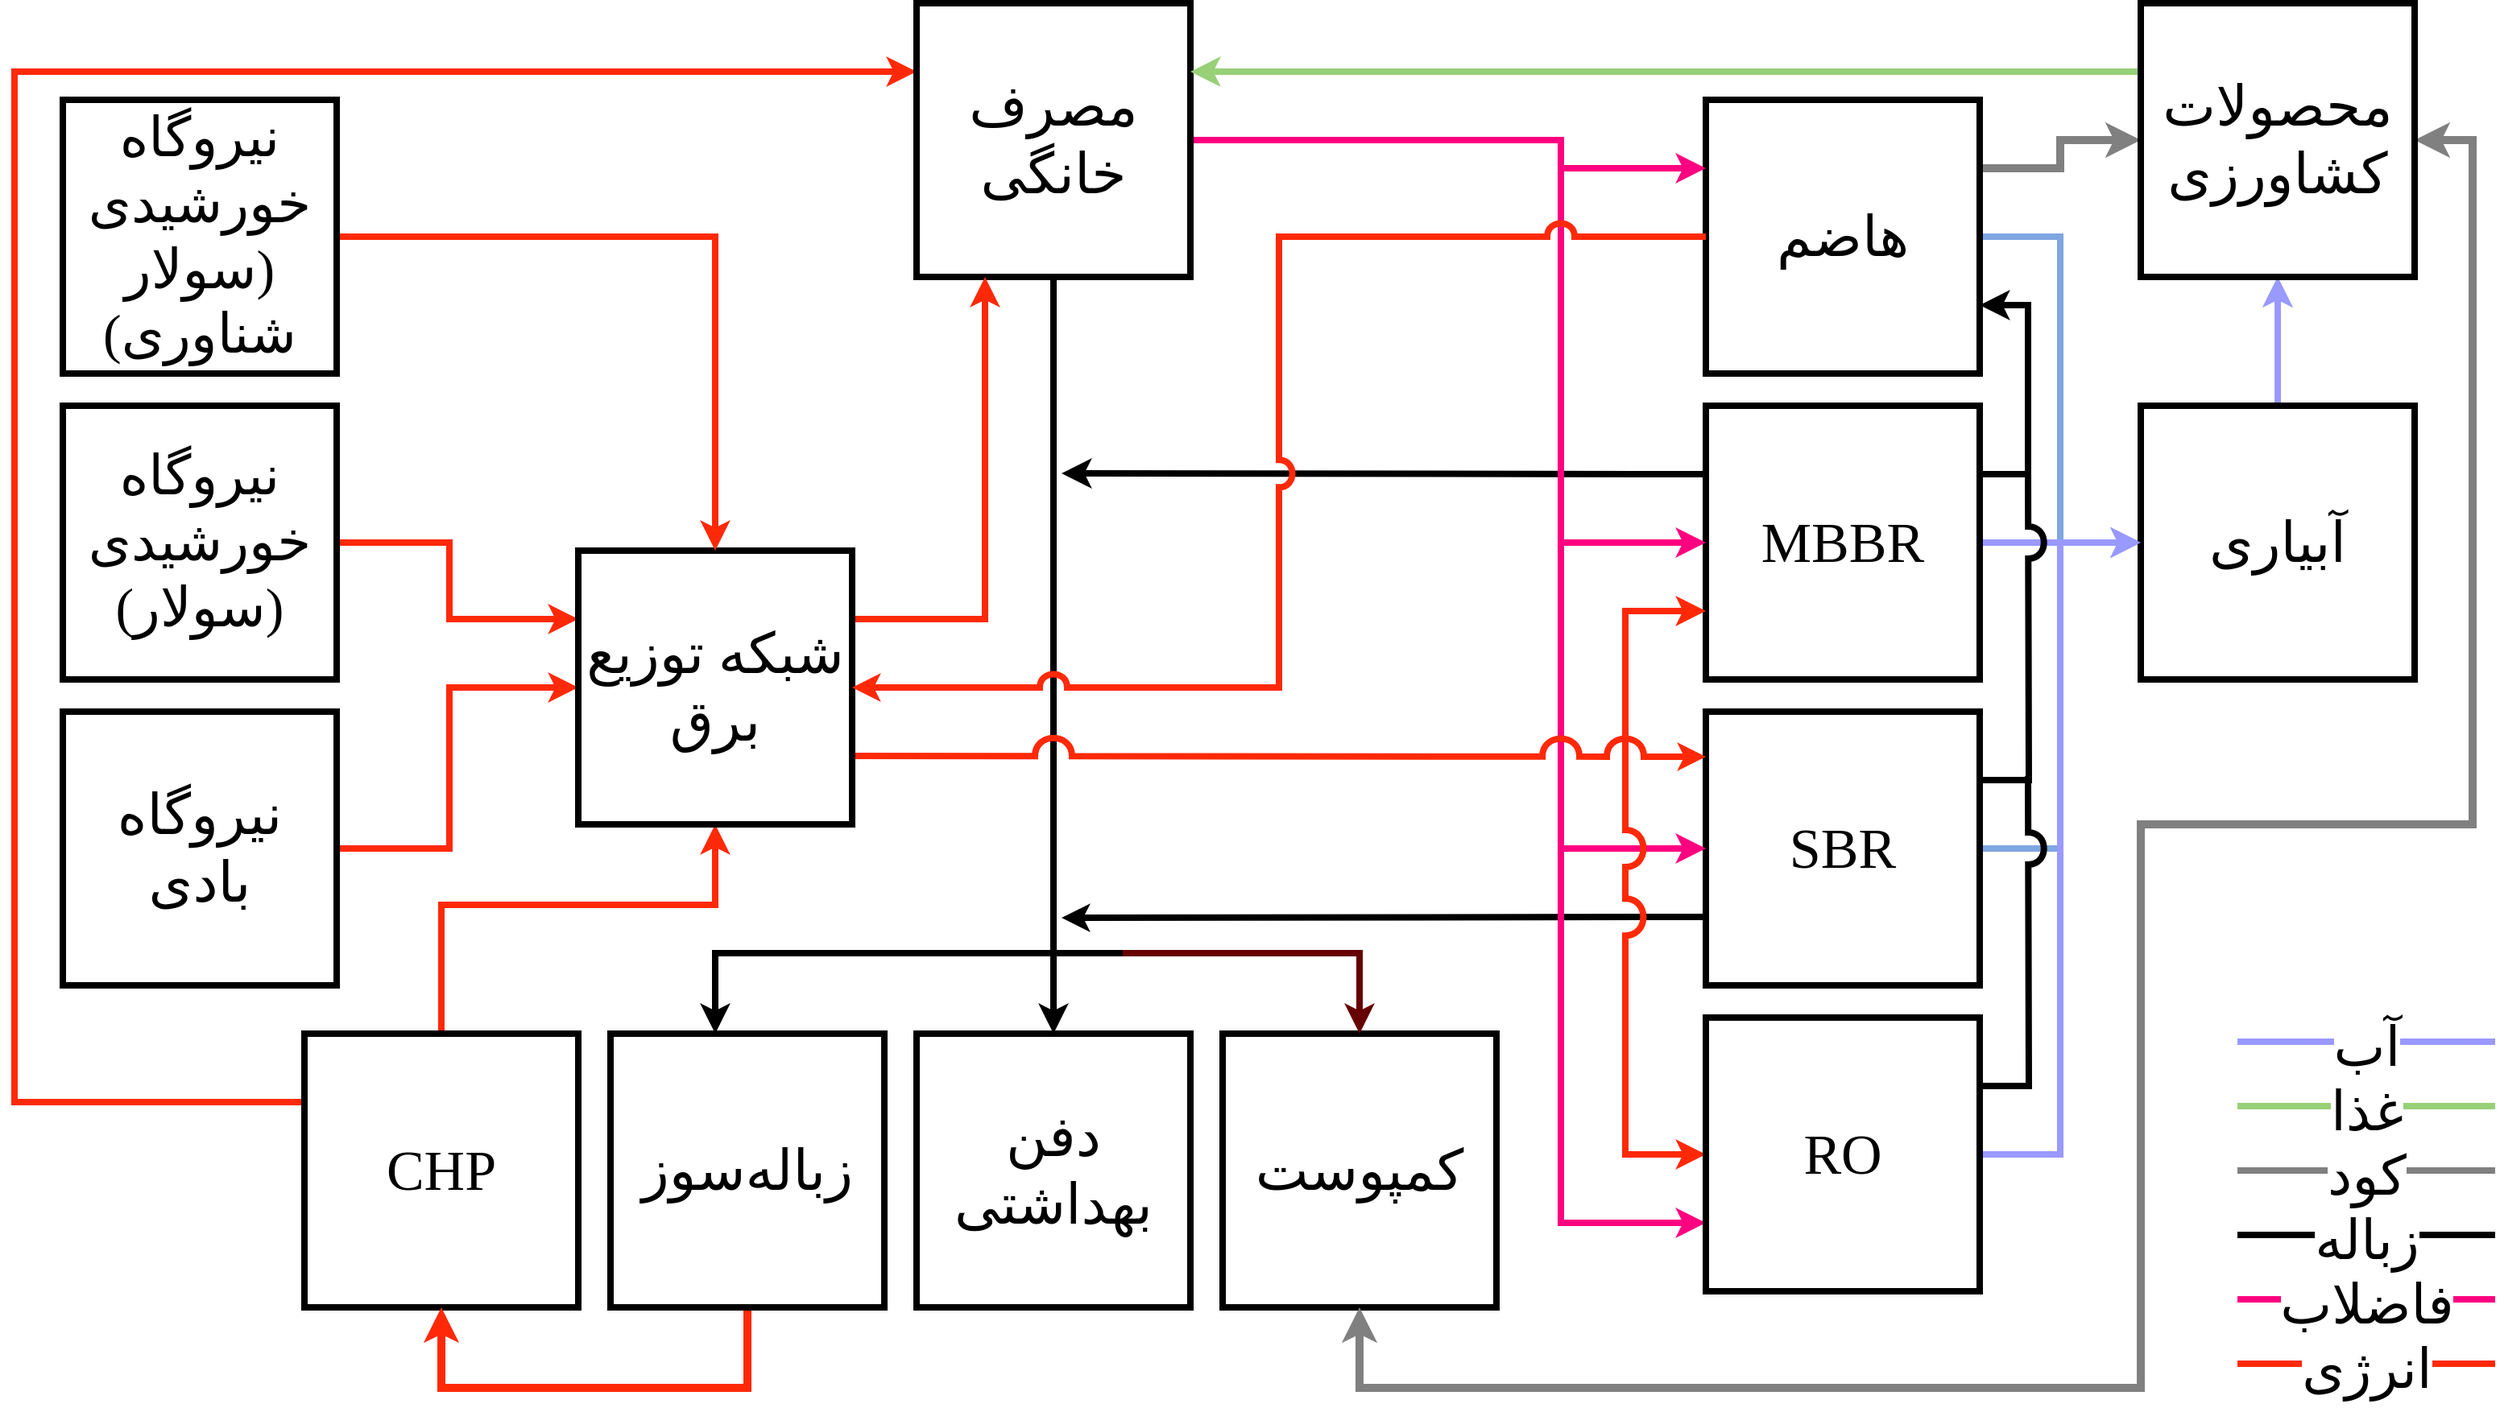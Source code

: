 <mxfile version="15.5.0" type="github">
  <diagram id="aWTfZL2IYYn4WqkGpc-u" name="Page-1">
    <mxGraphModel dx="1736" dy="870" grid="1" gridSize="10" guides="1" tooltips="1" connect="1" arrows="1" fold="1" page="1" pageScale="1" pageWidth="1600" pageHeight="900" math="0" shadow="0">
      <root>
        <mxCell id="0" />
        <mxCell id="1" parent="0" />
        <mxCell id="472JnLw3rFI74FyERyaQ-12" style="edgeStyle=orthogonalEdgeStyle;rounded=0;orthogonalLoop=1;jettySize=auto;html=1;exitX=1;exitY=0.5;exitDx=0;exitDy=0;fontFamily=b nazanin;fontSize=35;strokeWidth=4;strokeColor=#FF2908;" edge="1" parent="1" source="472JnLw3rFI74FyERyaQ-1" target="472JnLw3rFI74FyERyaQ-38">
          <mxGeometry relative="1" as="geometry">
            <Array as="points">
              <mxPoint x="310" y="545" />
              <mxPoint x="310" y="445" />
            </Array>
          </mxGeometry>
        </mxCell>
        <mxCell id="472JnLw3rFI74FyERyaQ-1" value="&lt;font face=&quot;b nazanin&quot; style=&quot;font-size: 35px&quot;&gt;نیروگاه بادی&lt;/font&gt;" style="whiteSpace=wrap;html=1;aspect=fixed;strokeWidth=4;align=center;textDirection=rtl;" vertex="1" parent="1">
          <mxGeometry x="70" y="460" width="170" height="170" as="geometry" />
        </mxCell>
        <mxCell id="472JnLw3rFI74FyERyaQ-43" style="edgeStyle=orthogonalEdgeStyle;rounded=0;orthogonalLoop=1;jettySize=auto;html=1;exitX=0.5;exitY=0;exitDx=0;exitDy=0;entryX=0.5;entryY=1;entryDx=0;entryDy=0;fontFamily=b nazanin;fontSize=35;startArrow=none;startFill=0;strokeColor=#FF2908;strokeWidth=4;" edge="1" parent="1" source="472JnLw3rFI74FyERyaQ-2" target="472JnLw3rFI74FyERyaQ-38">
          <mxGeometry relative="1" as="geometry">
            <Array as="points">
              <mxPoint x="305" y="580" />
              <mxPoint x="475" y="580" />
            </Array>
          </mxGeometry>
        </mxCell>
        <mxCell id="472JnLw3rFI74FyERyaQ-44" style="edgeStyle=orthogonalEdgeStyle;rounded=0;orthogonalLoop=1;jettySize=auto;html=1;exitX=0;exitY=0.25;exitDx=0;exitDy=0;entryX=0;entryY=0.25;entryDx=0;entryDy=0;fontFamily=b nazanin;fontSize=35;startArrow=none;startFill=0;strokeColor=#FF2908;strokeWidth=4;" edge="1" parent="1" source="472JnLw3rFI74FyERyaQ-2" target="472JnLw3rFI74FyERyaQ-10">
          <mxGeometry relative="1" as="geometry">
            <Array as="points">
              <mxPoint x="40" y="703" />
              <mxPoint x="40" y="63" />
            </Array>
          </mxGeometry>
        </mxCell>
        <mxCell id="472JnLw3rFI74FyERyaQ-2" value="&lt;font face=&quot;b nazanin&quot;&gt;&lt;span style=&quot;font-size: 35px&quot;&gt;CHP&lt;/span&gt;&lt;/font&gt;" style="whiteSpace=wrap;html=1;aspect=fixed;strokeWidth=4;align=center;textDirection=rtl;" vertex="1" parent="1">
          <mxGeometry x="220" y="660" width="170" height="170" as="geometry" />
        </mxCell>
        <mxCell id="472JnLw3rFI74FyERyaQ-11" style="edgeStyle=orthogonalEdgeStyle;rounded=0;orthogonalLoop=1;jettySize=auto;html=1;exitX=1;exitY=0.5;exitDx=0;exitDy=0;entryX=0;entryY=0.25;entryDx=0;entryDy=0;fontFamily=b nazanin;fontSize=35;strokeWidth=4;strokeColor=#FF2908;" edge="1" parent="1" source="472JnLw3rFI74FyERyaQ-3" target="472JnLw3rFI74FyERyaQ-38">
          <mxGeometry relative="1" as="geometry">
            <Array as="points">
              <mxPoint x="310" y="355" />
              <mxPoint x="310" y="403" />
            </Array>
          </mxGeometry>
        </mxCell>
        <mxCell id="472JnLw3rFI74FyERyaQ-3" value="&lt;font face=&quot;b nazanin&quot; style=&quot;font-size: 34px&quot;&gt;نیروگاه خورشیدی (سولار)&lt;/font&gt;" style="whiteSpace=wrap;html=1;aspect=fixed;strokeWidth=4;align=center;textDirection=rtl;" vertex="1" parent="1">
          <mxGeometry x="70" y="270" width="170" height="170" as="geometry" />
        </mxCell>
        <mxCell id="472JnLw3rFI74FyERyaQ-4" value="&lt;span style=&quot;font-family: &amp;#34;b nazanin&amp;#34; ; font-size: 35px&quot;&gt;کمپوست&lt;/span&gt;" style="whiteSpace=wrap;html=1;aspect=fixed;strokeWidth=4;align=center;textDirection=rtl;" vertex="1" parent="1">
          <mxGeometry x="790" y="660" width="170" height="170" as="geometry" />
        </mxCell>
        <mxCell id="472JnLw3rFI74FyERyaQ-31" style="edgeStyle=orthogonalEdgeStyle;rounded=0;orthogonalLoop=1;jettySize=auto;html=1;exitX=0.5;exitY=1;exitDx=0;exitDy=0;entryX=1;entryY=0.5;entryDx=0;entryDy=0;fontFamily=b nazanin;fontSize=35;strokeColor=#808080;strokeWidth=5;startArrow=classic;startFill=1;" edge="1" parent="1" source="472JnLw3rFI74FyERyaQ-4" target="472JnLw3rFI74FyERyaQ-18">
          <mxGeometry relative="1" as="geometry">
            <Array as="points">
              <mxPoint x="875" y="880" />
              <mxPoint x="1360" y="880" />
              <mxPoint x="1360" y="530" />
              <mxPoint x="1566" y="530" />
              <mxPoint x="1566" y="105" />
            </Array>
          </mxGeometry>
        </mxCell>
        <mxCell id="472JnLw3rFI74FyERyaQ-5" value="&lt;span style=&quot;font-family: &amp;#34;b nazanin&amp;#34; ; font-size: 35px&quot;&gt;دفن بهداشتی&lt;/span&gt;" style="whiteSpace=wrap;html=1;aspect=fixed;strokeWidth=4;align=center;textDirection=rtl;" vertex="1" parent="1">
          <mxGeometry x="600" y="660" width="170" height="170" as="geometry" />
        </mxCell>
        <mxCell id="472JnLw3rFI74FyERyaQ-26" style="edgeStyle=orthogonalEdgeStyle;rounded=0;orthogonalLoop=1;jettySize=auto;html=1;exitX=1;exitY=0.5;exitDx=0;exitDy=0;entryX=0;entryY=0.5;entryDx=0;entryDy=0;fontFamily=b nazanin;fontSize=35;strokeColor=#7EA6E0;strokeWidth=4;" edge="1" parent="1" source="472JnLw3rFI74FyERyaQ-6" target="472JnLw3rFI74FyERyaQ-17">
          <mxGeometry relative="1" as="geometry" />
        </mxCell>
        <mxCell id="472JnLw3rFI74FyERyaQ-33" style="edgeStyle=orthogonalEdgeStyle;rounded=0;orthogonalLoop=1;jettySize=auto;html=1;exitX=1;exitY=0.25;exitDx=0;exitDy=0;fontFamily=b nazanin;fontSize=35;strokeColor=#808080;strokeWidth=5;" edge="1" parent="1" source="472JnLw3rFI74FyERyaQ-6" target="472JnLw3rFI74FyERyaQ-18">
          <mxGeometry relative="1" as="geometry" />
        </mxCell>
        <mxCell id="472JnLw3rFI74FyERyaQ-6" value="&lt;font face=&quot;b nazanin&quot;&gt;&lt;span style=&quot;font-size: 35px&quot;&gt;هاضم&lt;/span&gt;&lt;/font&gt;" style="whiteSpace=wrap;html=1;aspect=fixed;strokeWidth=4;align=center;textDirection=rtl;" vertex="1" parent="1">
          <mxGeometry x="1090" y="80" width="170" height="170" as="geometry" />
        </mxCell>
        <mxCell id="472JnLw3rFI74FyERyaQ-35" style="edgeStyle=orthogonalEdgeStyle;rounded=0;orthogonalLoop=1;jettySize=auto;html=1;exitX=0.5;exitY=1;exitDx=0;exitDy=0;entryX=0.5;entryY=1;entryDx=0;entryDy=0;fontFamily=b nazanin;fontSize=35;strokeColor=#FF2908;strokeWidth=5;" edge="1" parent="1" source="472JnLw3rFI74FyERyaQ-7" target="472JnLw3rFI74FyERyaQ-2">
          <mxGeometry relative="1" as="geometry">
            <Array as="points">
              <mxPoint x="475" y="880" />
              <mxPoint x="265" y="880" />
            </Array>
          </mxGeometry>
        </mxCell>
        <mxCell id="472JnLw3rFI74FyERyaQ-7" value="&lt;span style=&quot;font-family: &amp;#34;b nazanin&amp;#34; ; font-size: 35px&quot;&gt;زباله‌سوز&lt;/span&gt;" style="whiteSpace=wrap;html=1;aspect=fixed;strokeWidth=4;align=center;textDirection=rtl;" vertex="1" parent="1">
          <mxGeometry x="410" y="660" width="170" height="170" as="geometry" />
        </mxCell>
        <mxCell id="472JnLw3rFI74FyERyaQ-54" style="edgeStyle=orthogonalEdgeStyle;rounded=0;orthogonalLoop=1;jettySize=auto;html=1;exitX=1;exitY=0.5;exitDx=0;exitDy=0;entryX=0;entryY=0.5;entryDx=0;entryDy=0;fontFamily=b nazanin;fontSize=35;startArrow=none;startFill=0;strokeColor=#9999FF;strokeWidth=4;" edge="1" parent="1" source="472JnLw3rFI74FyERyaQ-8" target="472JnLw3rFI74FyERyaQ-17">
          <mxGeometry relative="1" as="geometry" />
        </mxCell>
        <mxCell id="472JnLw3rFI74FyERyaQ-70" style="edgeStyle=orthogonalEdgeStyle;rounded=0;orthogonalLoop=1;jettySize=auto;html=1;exitX=1;exitY=0.25;exitDx=0;exitDy=0;entryX=1;entryY=0.75;entryDx=0;entryDy=0;fontFamily=b nazanin;fontSize=34;startArrow=none;startFill=0;strokeColor=#000000;strokeWidth=4;" edge="1" parent="1" source="472JnLw3rFI74FyERyaQ-8" target="472JnLw3rFI74FyERyaQ-6">
          <mxGeometry relative="1" as="geometry">
            <Array as="points">
              <mxPoint x="1290" y="313" />
              <mxPoint x="1290" y="208" />
            </Array>
          </mxGeometry>
        </mxCell>
        <mxCell id="472JnLw3rFI74FyERyaQ-71" style="edgeStyle=orthogonalEdgeStyle;rounded=0;orthogonalLoop=1;jettySize=auto;html=1;exitX=0;exitY=0.25;exitDx=0;exitDy=0;fontFamily=b nazanin;fontSize=34;startArrow=none;startFill=0;strokeColor=#000000;strokeWidth=4;" edge="1" parent="1" source="472JnLw3rFI74FyERyaQ-8">
          <mxGeometry relative="1" as="geometry">
            <mxPoint x="690" y="312" as="targetPoint" />
          </mxGeometry>
        </mxCell>
        <mxCell id="472JnLw3rFI74FyERyaQ-8" value="&lt;font face=&quot;b nazanin&quot;&gt;&lt;span style=&quot;font-size: 35px&quot;&gt;MBBR&lt;/span&gt;&lt;/font&gt;" style="whiteSpace=wrap;html=1;aspect=fixed;strokeWidth=4;align=center;textDirection=rtl;" vertex="1" parent="1">
          <mxGeometry x="1090" y="270" width="170" height="170" as="geometry" />
        </mxCell>
        <mxCell id="472JnLw3rFI74FyERyaQ-28" style="edgeStyle=orthogonalEdgeStyle;rounded=0;orthogonalLoop=1;jettySize=auto;html=1;exitX=1;exitY=0.5;exitDx=0;exitDy=0;entryX=0;entryY=0.5;entryDx=0;entryDy=0;fontFamily=b nazanin;fontSize=35;strokeColor=#7EA6E0;strokeWidth=4;" edge="1" parent="1" source="472JnLw3rFI74FyERyaQ-9" target="472JnLw3rFI74FyERyaQ-17">
          <mxGeometry relative="1" as="geometry" />
        </mxCell>
        <mxCell id="472JnLw3rFI74FyERyaQ-72" style="edgeStyle=orthogonalEdgeStyle;rounded=0;orthogonalLoop=1;jettySize=auto;html=1;exitX=1;exitY=0.25;exitDx=0;exitDy=0;fontFamily=b nazanin;fontSize=34;startArrow=none;startFill=0;strokeColor=#000000;strokeWidth=4;endArrow=none;endFill=0;jumpStyle=arc;jumpSize=14;" edge="1" parent="1" source="472JnLw3rFI74FyERyaQ-9">
          <mxGeometry relative="1" as="geometry">
            <mxPoint x="1290" y="310" as="targetPoint" />
          </mxGeometry>
        </mxCell>
        <mxCell id="472JnLw3rFI74FyERyaQ-77" style="edgeStyle=orthogonalEdgeStyle;rounded=0;jumpStyle=arc;jumpSize=11;orthogonalLoop=1;jettySize=auto;html=1;exitX=0;exitY=0.75;exitDx=0;exitDy=0;fontFamily=b nazanin;fontSize=34;startArrow=none;startFill=0;endArrow=classic;endFill=1;endSize=5;strokeColor=#000000;strokeWidth=4;" edge="1" parent="1" source="472JnLw3rFI74FyERyaQ-9">
          <mxGeometry relative="1" as="geometry">
            <mxPoint x="690" y="588" as="targetPoint" />
          </mxGeometry>
        </mxCell>
        <mxCell id="472JnLw3rFI74FyERyaQ-9" value="&lt;font face=&quot;b nazanin&quot;&gt;&lt;span style=&quot;font-size: 35px&quot;&gt;SBR&lt;/span&gt;&lt;/font&gt;" style="whiteSpace=wrap;html=1;aspect=fixed;strokeWidth=4;align=center;textDirection=rtl;" vertex="1" parent="1">
          <mxGeometry x="1090" y="460" width="170" height="170" as="geometry" />
        </mxCell>
        <mxCell id="472JnLw3rFI74FyERyaQ-14" style="edgeStyle=orthogonalEdgeStyle;rounded=0;orthogonalLoop=1;jettySize=auto;html=1;exitX=1;exitY=0.25;exitDx=0;exitDy=0;entryX=0;entryY=0.25;entryDx=0;entryDy=0;fontFamily=b nazanin;fontSize=35;fillColor=#76608a;strokeColor=#FF0080;strokeWidth=4;" edge="1" parent="1" source="472JnLw3rFI74FyERyaQ-10" target="472JnLw3rFI74FyERyaQ-6">
          <mxGeometry relative="1" as="geometry">
            <Array as="points">
              <mxPoint x="770" y="105" />
              <mxPoint x="1000" y="105" />
              <mxPoint x="1000" y="123" />
            </Array>
          </mxGeometry>
        </mxCell>
        <mxCell id="472JnLw3rFI74FyERyaQ-20" style="edgeStyle=orthogonalEdgeStyle;rounded=0;orthogonalLoop=1;jettySize=auto;html=1;fontFamily=b nazanin;fontSize=35;strokeWidth=4;" edge="1" parent="1" target="472JnLw3rFI74FyERyaQ-7">
          <mxGeometry relative="1" as="geometry">
            <mxPoint x="728" y="610" as="sourcePoint" />
            <Array as="points">
              <mxPoint x="728" y="610" />
              <mxPoint x="475" y="610" />
            </Array>
          </mxGeometry>
        </mxCell>
        <mxCell id="472JnLw3rFI74FyERyaQ-36" style="edgeStyle=orthogonalEdgeStyle;rounded=0;orthogonalLoop=1;jettySize=auto;html=1;exitX=1;exitY=0.5;exitDx=0;exitDy=0;entryX=0;entryY=0.5;entryDx=0;entryDy=0;fontFamily=b nazanin;fontSize=35;startArrow=none;startFill=0;strokeColor=#FF0080;strokeWidth=4;" edge="1" parent="1" source="472JnLw3rFI74FyERyaQ-10" target="472JnLw3rFI74FyERyaQ-9">
          <mxGeometry relative="1" as="geometry">
            <Array as="points">
              <mxPoint x="1000" y="105" />
              <mxPoint x="1000" y="545" />
            </Array>
          </mxGeometry>
        </mxCell>
        <mxCell id="472JnLw3rFI74FyERyaQ-41" style="edgeStyle=orthogonalEdgeStyle;rounded=0;orthogonalLoop=1;jettySize=auto;html=1;entryX=0.5;entryY=0;entryDx=0;entryDy=0;fontFamily=b nazanin;fontSize=35;startArrow=none;startFill=0;strokeColor=#660000;strokeWidth=4;" edge="1" parent="1" target="472JnLw3rFI74FyERyaQ-4">
          <mxGeometry relative="1" as="geometry">
            <mxPoint x="728" y="610" as="sourcePoint" />
            <Array as="points">
              <mxPoint x="875" y="610" />
            </Array>
          </mxGeometry>
        </mxCell>
        <mxCell id="472JnLw3rFI74FyERyaQ-42" style="edgeStyle=orthogonalEdgeStyle;rounded=0;orthogonalLoop=1;jettySize=auto;html=1;fontFamily=b nazanin;fontSize=35;startArrow=none;startFill=0;strokeColor=#000000;strokeWidth=4;entryX=0.5;entryY=0;entryDx=0;entryDy=0;exitX=0.5;exitY=1;exitDx=0;exitDy=0;" edge="1" parent="1" source="472JnLw3rFI74FyERyaQ-10" target="472JnLw3rFI74FyERyaQ-5">
          <mxGeometry relative="1" as="geometry">
            <mxPoint x="728" y="650" as="targetPoint" />
            <mxPoint x="770" y="410" as="sourcePoint" />
            <Array as="points">
              <mxPoint x="685" y="480" />
              <mxPoint x="685" y="480" />
            </Array>
          </mxGeometry>
        </mxCell>
        <mxCell id="472JnLw3rFI74FyERyaQ-51" style="edgeStyle=orthogonalEdgeStyle;rounded=0;orthogonalLoop=1;jettySize=auto;html=1;exitX=1;exitY=0.5;exitDx=0;exitDy=0;entryX=0;entryY=0.75;entryDx=0;entryDy=0;fontFamily=b nazanin;fontSize=35;startArrow=none;startFill=0;strokeColor=#FF0080;strokeWidth=4;" edge="1" parent="1" source="472JnLw3rFI74FyERyaQ-10" target="472JnLw3rFI74FyERyaQ-46">
          <mxGeometry relative="1" as="geometry">
            <Array as="points">
              <mxPoint x="1000" y="105" />
              <mxPoint x="1000" y="778" />
            </Array>
          </mxGeometry>
        </mxCell>
        <mxCell id="472JnLw3rFI74FyERyaQ-52" style="edgeStyle=orthogonalEdgeStyle;rounded=0;orthogonalLoop=1;jettySize=auto;html=1;exitX=1;exitY=0.5;exitDx=0;exitDy=0;fontFamily=b nazanin;fontSize=35;startArrow=none;startFill=0;strokeColor=#FF0080;strokeWidth=4;entryX=0;entryY=0.5;entryDx=0;entryDy=0;" edge="1" parent="1" source="472JnLw3rFI74FyERyaQ-10" target="472JnLw3rFI74FyERyaQ-8">
          <mxGeometry relative="1" as="geometry">
            <mxPoint x="1090" y="340" as="targetPoint" />
            <Array as="points">
              <mxPoint x="1000" y="105" />
              <mxPoint x="1000" y="355" />
            </Array>
          </mxGeometry>
        </mxCell>
        <mxCell id="472JnLw3rFI74FyERyaQ-10" value="&lt;font face=&quot;b nazanin&quot;&gt;&lt;span style=&quot;font-size: 35px&quot;&gt;مصرف خانگی&lt;/span&gt;&lt;/font&gt;" style="whiteSpace=wrap;html=1;aspect=fixed;strokeWidth=4;align=center;textDirection=rtl;" vertex="1" parent="1">
          <mxGeometry x="600" y="20" width="170" height="170" as="geometry" />
        </mxCell>
        <mxCell id="472JnLw3rFI74FyERyaQ-29" style="edgeStyle=orthogonalEdgeStyle;rounded=0;orthogonalLoop=1;jettySize=auto;html=1;entryX=0.5;entryY=1;entryDx=0;entryDy=0;fontFamily=b nazanin;fontSize=35;strokeColor=#7EA6E0;strokeWidth=4;exitX=0.5;exitY=0;exitDx=0;exitDy=0;" edge="1" parent="1" source="472JnLw3rFI74FyERyaQ-17" target="472JnLw3rFI74FyERyaQ-18">
          <mxGeometry relative="1" as="geometry">
            <mxPoint x="1463" y="320" as="sourcePoint" />
          </mxGeometry>
        </mxCell>
        <mxCell id="472JnLw3rFI74FyERyaQ-59" value="" style="edgeStyle=orthogonalEdgeStyle;rounded=0;orthogonalLoop=1;jettySize=auto;html=1;fontFamily=b nazanin;fontSize=34;startArrow=none;startFill=0;strokeColor=#9999FF;strokeWidth=4;" edge="1" parent="1" source="472JnLw3rFI74FyERyaQ-17" target="472JnLw3rFI74FyERyaQ-18">
          <mxGeometry relative="1" as="geometry" />
        </mxCell>
        <mxCell id="472JnLw3rFI74FyERyaQ-17" value="&lt;font face=&quot;b nazanin&quot;&gt;&lt;span style=&quot;font-size: 35px&quot;&gt;آبیاری&lt;/span&gt;&lt;/font&gt;" style="whiteSpace=wrap;html=1;aspect=fixed;strokeWidth=4;align=center;textDirection=rtl;" vertex="1" parent="1">
          <mxGeometry x="1360" y="270" width="170" height="170" as="geometry" />
        </mxCell>
        <mxCell id="472JnLw3rFI74FyERyaQ-30" style="edgeStyle=orthogonalEdgeStyle;rounded=0;orthogonalLoop=1;jettySize=auto;html=1;exitX=0;exitY=0.25;exitDx=0;exitDy=0;entryX=1;entryY=0.25;entryDx=0;entryDy=0;fontFamily=b nazanin;fontSize=35;strokeColor=#97D077;strokeWidth=4;" edge="1" parent="1" source="472JnLw3rFI74FyERyaQ-18" target="472JnLw3rFI74FyERyaQ-10">
          <mxGeometry relative="1" as="geometry" />
        </mxCell>
        <mxCell id="472JnLw3rFI74FyERyaQ-18" value="&lt;font face=&quot;b nazanin&quot;&gt;&lt;span style=&quot;font-size: 35px&quot;&gt;محصولات کشاورزی&lt;/span&gt;&lt;/font&gt;" style="whiteSpace=wrap;html=1;aspect=fixed;strokeWidth=4;align=center;textDirection=rtl;" vertex="1" parent="1">
          <mxGeometry x="1360" y="20" width="170" height="170" as="geometry" />
        </mxCell>
        <mxCell id="472JnLw3rFI74FyERyaQ-39" style="edgeStyle=orthogonalEdgeStyle;rounded=0;orthogonalLoop=1;jettySize=auto;html=1;exitX=1;exitY=0.25;exitDx=0;exitDy=0;entryX=0.25;entryY=1;entryDx=0;entryDy=0;fontFamily=b nazanin;fontSize=35;startArrow=none;startFill=0;strokeColor=#FF2908;strokeWidth=4;" edge="1" parent="1" source="472JnLw3rFI74FyERyaQ-38" target="472JnLw3rFI74FyERyaQ-10">
          <mxGeometry relative="1" as="geometry" />
        </mxCell>
        <mxCell id="472JnLw3rFI74FyERyaQ-48" style="edgeStyle=orthogonalEdgeStyle;rounded=0;orthogonalLoop=1;jettySize=auto;html=1;fontFamily=b nazanin;fontSize=35;startArrow=none;startFill=0;strokeColor=#FF2908;strokeWidth=4;entryX=0;entryY=0.75;entryDx=0;entryDy=0;" edge="1" parent="1" target="472JnLw3rFI74FyERyaQ-8">
          <mxGeometry relative="1" as="geometry">
            <mxPoint x="1020" y="488" as="targetPoint" />
            <mxPoint x="1040" y="488" as="sourcePoint" />
            <Array as="points">
              <mxPoint x="1040" y="488" />
              <mxPoint x="1040" y="398" />
            </Array>
          </mxGeometry>
        </mxCell>
        <mxCell id="472JnLw3rFI74FyERyaQ-49" style="edgeStyle=orthogonalEdgeStyle;rounded=0;orthogonalLoop=1;jettySize=auto;html=1;exitX=1;exitY=0.75;exitDx=0;exitDy=0;fontFamily=b nazanin;fontSize=35;startArrow=none;startFill=0;strokeColor=#FF2908;strokeWidth=4;jumpStyle=arc;jumpSize=17;endSize=5;" edge="1" parent="1" source="472JnLw3rFI74FyERyaQ-38">
          <mxGeometry relative="1" as="geometry">
            <mxPoint x="1090" y="488" as="targetPoint" />
            <Array as="points">
              <mxPoint x="1090" y="488" />
            </Array>
          </mxGeometry>
        </mxCell>
        <mxCell id="472JnLw3rFI74FyERyaQ-50" style="edgeStyle=orthogonalEdgeStyle;rounded=0;orthogonalLoop=1;jettySize=auto;html=1;entryX=0;entryY=0.5;entryDx=0;entryDy=0;fontFamily=b nazanin;fontSize=35;startArrow=none;startFill=0;strokeColor=#FF2908;strokeWidth=4;jumpStyle=arc;jumpSize=17;" edge="1" parent="1" target="472JnLw3rFI74FyERyaQ-46">
          <mxGeometry relative="1" as="geometry">
            <mxPoint x="1040" y="488" as="sourcePoint" />
            <Array as="points">
              <mxPoint x="1040" y="488" />
              <mxPoint x="1040" y="735" />
            </Array>
          </mxGeometry>
        </mxCell>
        <mxCell id="472JnLw3rFI74FyERyaQ-38" value="&lt;font face=&quot;b nazanin&quot;&gt;&lt;span style=&quot;font-size: 35px&quot;&gt;شبکه توزیع برق&lt;/span&gt;&lt;/font&gt;" style="whiteSpace=wrap;html=1;aspect=fixed;strokeWidth=4;align=center;textDirection=rtl;" vertex="1" parent="1">
          <mxGeometry x="390" y="360" width="170" height="170" as="geometry" />
        </mxCell>
        <mxCell id="472JnLw3rFI74FyERyaQ-73" style="edgeStyle=orthogonalEdgeStyle;rounded=0;orthogonalLoop=1;jettySize=auto;html=1;exitX=1;exitY=0.5;exitDx=0;exitDy=0;entryX=0;entryY=0.5;entryDx=0;entryDy=0;fontFamily=b nazanin;fontSize=34;startArrow=none;startFill=0;strokeColor=#9999FF;strokeWidth=4;" edge="1" parent="1" source="472JnLw3rFI74FyERyaQ-46" target="472JnLw3rFI74FyERyaQ-17">
          <mxGeometry relative="1" as="geometry" />
        </mxCell>
        <mxCell id="472JnLw3rFI74FyERyaQ-74" style="edgeStyle=orthogonalEdgeStyle;rounded=0;orthogonalLoop=1;jettySize=auto;html=1;exitX=1;exitY=0.25;exitDx=0;exitDy=0;fontFamily=b nazanin;fontSize=34;startArrow=none;startFill=0;strokeColor=#000000;strokeWidth=4;endArrow=none;endFill=0;jumpStyle=arc;jumpSize=14;" edge="1" parent="1" source="472JnLw3rFI74FyERyaQ-46">
          <mxGeometry relative="1" as="geometry">
            <mxPoint x="1290" y="500" as="targetPoint" />
          </mxGeometry>
        </mxCell>
        <mxCell id="472JnLw3rFI74FyERyaQ-46" value="&lt;font face=&quot;b nazanin&quot;&gt;&lt;span style=&quot;font-size: 35px&quot;&gt;RO&lt;/span&gt;&lt;/font&gt;" style="whiteSpace=wrap;html=1;aspect=fixed;strokeWidth=4;align=center;textDirection=rtl;" vertex="1" parent="1">
          <mxGeometry x="1090" y="650" width="170" height="170" as="geometry" />
        </mxCell>
        <mxCell id="472JnLw3rFI74FyERyaQ-56" style="edgeStyle=orthogonalEdgeStyle;rounded=0;orthogonalLoop=1;jettySize=auto;html=1;exitX=1;exitY=0.5;exitDx=0;exitDy=0;fontFamily=b nazanin;fontSize=34;startArrow=none;startFill=0;strokeColor=#FF2908;strokeWidth=4;" edge="1" parent="1" source="472JnLw3rFI74FyERyaQ-55" target="472JnLw3rFI74FyERyaQ-38">
          <mxGeometry relative="1" as="geometry" />
        </mxCell>
        <mxCell id="472JnLw3rFI74FyERyaQ-55" value="&lt;font face=&quot;b nazanin&quot; style=&quot;font-size: 34px&quot;&gt;نیروگاه خورشیدی (سولار شناوری)&lt;/font&gt;" style="whiteSpace=wrap;html=1;aspect=fixed;strokeWidth=4;align=center;textDirection=rtl;" vertex="1" parent="1">
          <mxGeometry x="70" y="80" width="170" height="170" as="geometry" />
        </mxCell>
        <mxCell id="472JnLw3rFI74FyERyaQ-60" value="آب" style="line;strokeWidth=4;html=1;fontFamily=b nazanin;fontSize=34;align=center;labelPosition=center;verticalLabelPosition=middle;verticalAlign=middle;strokeColor=#9999FF;" vertex="1" parent="1">
          <mxGeometry x="1420" y="660" width="160" height="10" as="geometry" />
        </mxCell>
        <mxCell id="472JnLw3rFI74FyERyaQ-64" value="فاضلاب" style="line;strokeWidth=4;html=1;fontFamily=b nazanin;fontSize=34;align=center;labelPosition=center;verticalLabelPosition=middle;verticalAlign=middle;strokeColor=#FF0080;" vertex="1" parent="1">
          <mxGeometry x="1420" y="820" width="160" height="10" as="geometry" />
        </mxCell>
        <mxCell id="472JnLw3rFI74FyERyaQ-65" value="زباله" style="line;strokeWidth=4;html=1;fontFamily=b nazanin;fontSize=34;align=center;labelPosition=center;verticalLabelPosition=middle;verticalAlign=middle;" vertex="1" parent="1">
          <mxGeometry x="1420" y="780" width="160" height="10" as="geometry" />
        </mxCell>
        <mxCell id="472JnLw3rFI74FyERyaQ-66" value="غذا" style="line;strokeWidth=4;html=1;fontFamily=b nazanin;fontSize=34;align=center;labelPosition=center;verticalLabelPosition=middle;verticalAlign=middle;strokeColor=#97D077;" vertex="1" parent="1">
          <mxGeometry x="1420" y="700" width="160" height="10" as="geometry" />
        </mxCell>
        <mxCell id="472JnLw3rFI74FyERyaQ-67" value="کود" style="line;strokeWidth=4;html=1;fontFamily=b nazanin;fontSize=34;align=center;labelPosition=center;verticalLabelPosition=middle;verticalAlign=middle;strokeColor=#808080;" vertex="1" parent="1">
          <mxGeometry x="1420" y="740" width="160" height="10" as="geometry" />
        </mxCell>
        <mxCell id="472JnLw3rFI74FyERyaQ-68" value="انرژی" style="line;strokeWidth=4;html=1;fontFamily=b nazanin;fontSize=34;align=center;labelPosition=center;verticalLabelPosition=middle;verticalAlign=middle;strokeColor=#FF2908;" vertex="1" parent="1">
          <mxGeometry x="1420" y="860" width="160" height="10" as="geometry" />
        </mxCell>
        <mxCell id="472JnLw3rFI74FyERyaQ-76" style="edgeStyle=orthogonalEdgeStyle;rounded=0;jumpStyle=arc;jumpSize=11;orthogonalLoop=1;jettySize=auto;html=1;exitX=0;exitY=0.5;exitDx=0;exitDy=0;entryX=1;entryY=0.5;entryDx=0;entryDy=0;fontFamily=b nazanin;fontSize=34;startArrow=none;startFill=0;endArrow=classic;endFill=1;endSize=5;strokeColor=#FF2908;strokeWidth=4;" edge="1" parent="1" source="472JnLw3rFI74FyERyaQ-6" target="472JnLw3rFI74FyERyaQ-38">
          <mxGeometry relative="1" as="geometry" />
        </mxCell>
      </root>
    </mxGraphModel>
  </diagram>
</mxfile>
